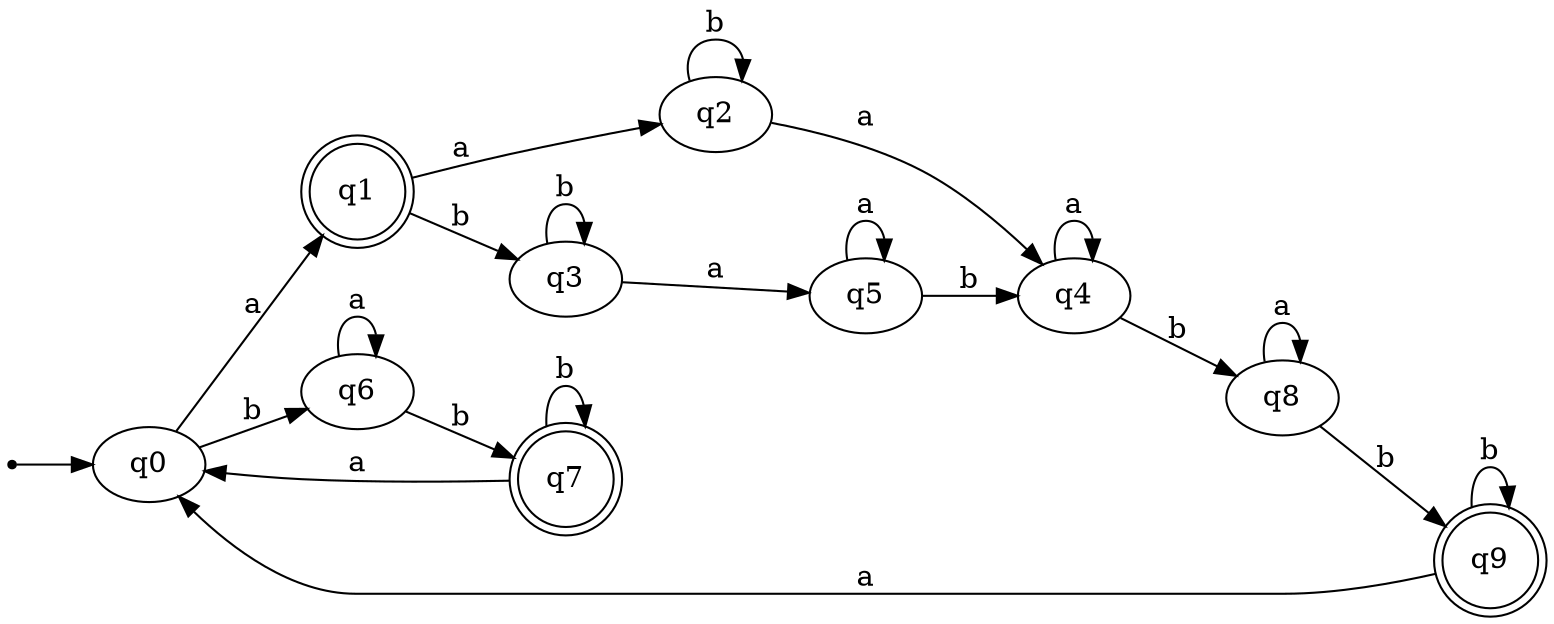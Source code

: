 digraph{
    rankdir=LR;
    inic[shape=point];

    inic->q0;

    q0->q1 [label="a"];
    q0->q6 [label="b"];
    q1->q2 [label="a"];
    q1->q3 [label="b"];
    q2->q4 [label="a"];
    q2->q2 [label="b"];
    q3->q5 [label="a"];
    q3->q3 [label="b"];
    q4->q4 [label="a"];
    q4->q8 [label="b"];
    q5->q5 [label="a"];
    q5->q4 [label="b"];
    q6->q6 [label="a"];
    q6->q7 [label="b"];
    q7->q0 [label="a"];
    q7->q7 [label="b"];
    q8->q8 [label="a"];
    q8->q9 [label="b"];
    q9->q0 [label="a"];
    q9->q9 [label="b"];


    q1[shape=doublecircle]
    q7[shape=doublecircle]
    q9[shape=doublecircle]
}
